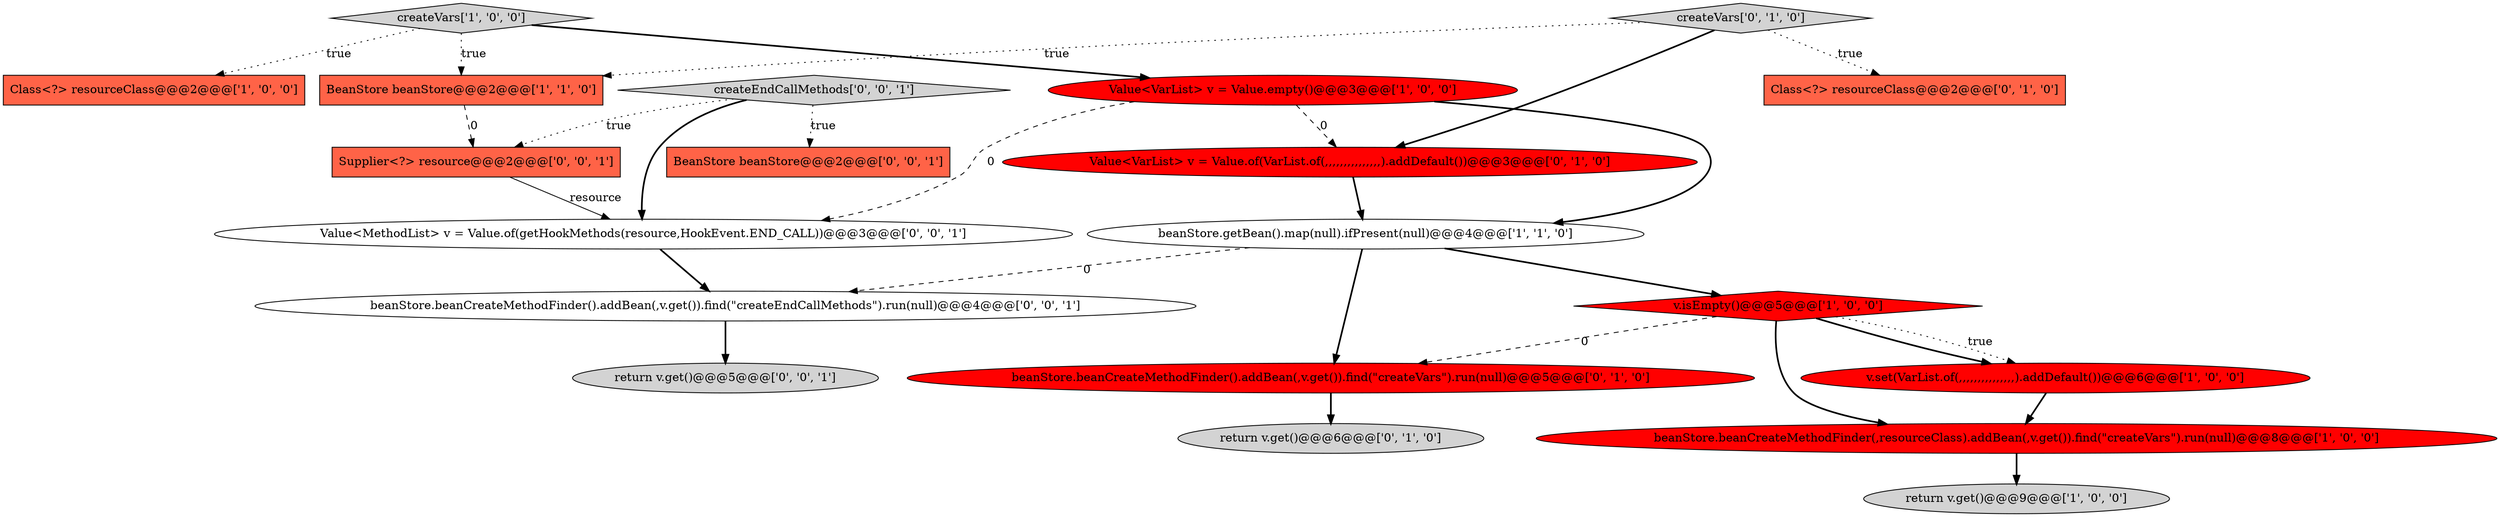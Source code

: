 digraph {
3 [style = filled, label = "BeanStore beanStore@@@2@@@['1', '1', '0']", fillcolor = tomato, shape = box image = "AAA0AAABBB1BBB"];
9 [style = filled, label = "Class<?> resourceClass@@@2@@@['0', '1', '0']", fillcolor = tomato, shape = box image = "AAA0AAABBB2BBB"];
15 [style = filled, label = "BeanStore beanStore@@@2@@@['0', '0', '1']", fillcolor = tomato, shape = box image = "AAA0AAABBB3BBB"];
19 [style = filled, label = "Value<MethodList> v = Value.of(getHookMethods(resource,HookEvent.END_CALL))@@@3@@@['0', '0', '1']", fillcolor = white, shape = ellipse image = "AAA0AAABBB3BBB"];
11 [style = filled, label = "Value<VarList> v = Value.of(VarList.of(,,,,,,,,,,,,,,,).addDefault())@@@3@@@['0', '1', '0']", fillcolor = red, shape = ellipse image = "AAA1AAABBB2BBB"];
14 [style = filled, label = "return v.get()@@@5@@@['0', '0', '1']", fillcolor = lightgray, shape = ellipse image = "AAA0AAABBB3BBB"];
4 [style = filled, label = "Value<VarList> v = Value.empty()@@@3@@@['1', '0', '0']", fillcolor = red, shape = ellipse image = "AAA1AAABBB1BBB"];
10 [style = filled, label = "return v.get()@@@6@@@['0', '1', '0']", fillcolor = lightgray, shape = ellipse image = "AAA0AAABBB2BBB"];
7 [style = filled, label = "beanStore.getBean().map(null).ifPresent(null)@@@4@@@['1', '1', '0']", fillcolor = white, shape = ellipse image = "AAA0AAABBB1BBB"];
16 [style = filled, label = "beanStore.beanCreateMethodFinder().addBean(,v.get()).find(\"createEndCallMethods\").run(null)@@@4@@@['0', '0', '1']", fillcolor = white, shape = ellipse image = "AAA0AAABBB3BBB"];
17 [style = filled, label = "createEndCallMethods['0', '0', '1']", fillcolor = lightgray, shape = diamond image = "AAA0AAABBB3BBB"];
0 [style = filled, label = "Class<?> resourceClass@@@2@@@['1', '0', '0']", fillcolor = tomato, shape = box image = "AAA0AAABBB1BBB"];
2 [style = filled, label = "beanStore.beanCreateMethodFinder(,resourceClass).addBean(,v.get()).find(\"createVars\").run(null)@@@8@@@['1', '0', '0']", fillcolor = red, shape = ellipse image = "AAA1AAABBB1BBB"];
6 [style = filled, label = "return v.get()@@@9@@@['1', '0', '0']", fillcolor = lightgray, shape = ellipse image = "AAA0AAABBB1BBB"];
5 [style = filled, label = "v.isEmpty()@@@5@@@['1', '0', '0']", fillcolor = red, shape = diamond image = "AAA1AAABBB1BBB"];
8 [style = filled, label = "createVars['1', '0', '0']", fillcolor = lightgray, shape = diamond image = "AAA0AAABBB1BBB"];
1 [style = filled, label = "v.set(VarList.of(,,,,,,,,,,,,,,,).addDefault())@@@6@@@['1', '0', '0']", fillcolor = red, shape = ellipse image = "AAA1AAABBB1BBB"];
12 [style = filled, label = "createVars['0', '1', '0']", fillcolor = lightgray, shape = diamond image = "AAA0AAABBB2BBB"];
18 [style = filled, label = "Supplier<?> resource@@@2@@@['0', '0', '1']", fillcolor = tomato, shape = box image = "AAA0AAABBB3BBB"];
13 [style = filled, label = "beanStore.beanCreateMethodFinder().addBean(,v.get()).find(\"createVars\").run(null)@@@5@@@['0', '1', '0']", fillcolor = red, shape = ellipse image = "AAA1AAABBB2BBB"];
7->13 [style = bold, label=""];
5->13 [style = dashed, label="0"];
13->10 [style = bold, label=""];
12->3 [style = dotted, label="true"];
18->19 [style = solid, label="resource"];
17->18 [style = dotted, label="true"];
2->6 [style = bold, label=""];
7->16 [style = dashed, label="0"];
3->18 [style = dashed, label="0"];
5->1 [style = dotted, label="true"];
12->11 [style = bold, label=""];
17->19 [style = bold, label=""];
8->3 [style = dotted, label="true"];
4->7 [style = bold, label=""];
19->16 [style = bold, label=""];
5->1 [style = bold, label=""];
5->2 [style = bold, label=""];
7->5 [style = bold, label=""];
17->15 [style = dotted, label="true"];
16->14 [style = bold, label=""];
4->19 [style = dashed, label="0"];
8->0 [style = dotted, label="true"];
1->2 [style = bold, label=""];
8->4 [style = bold, label=""];
4->11 [style = dashed, label="0"];
11->7 [style = bold, label=""];
12->9 [style = dotted, label="true"];
}
